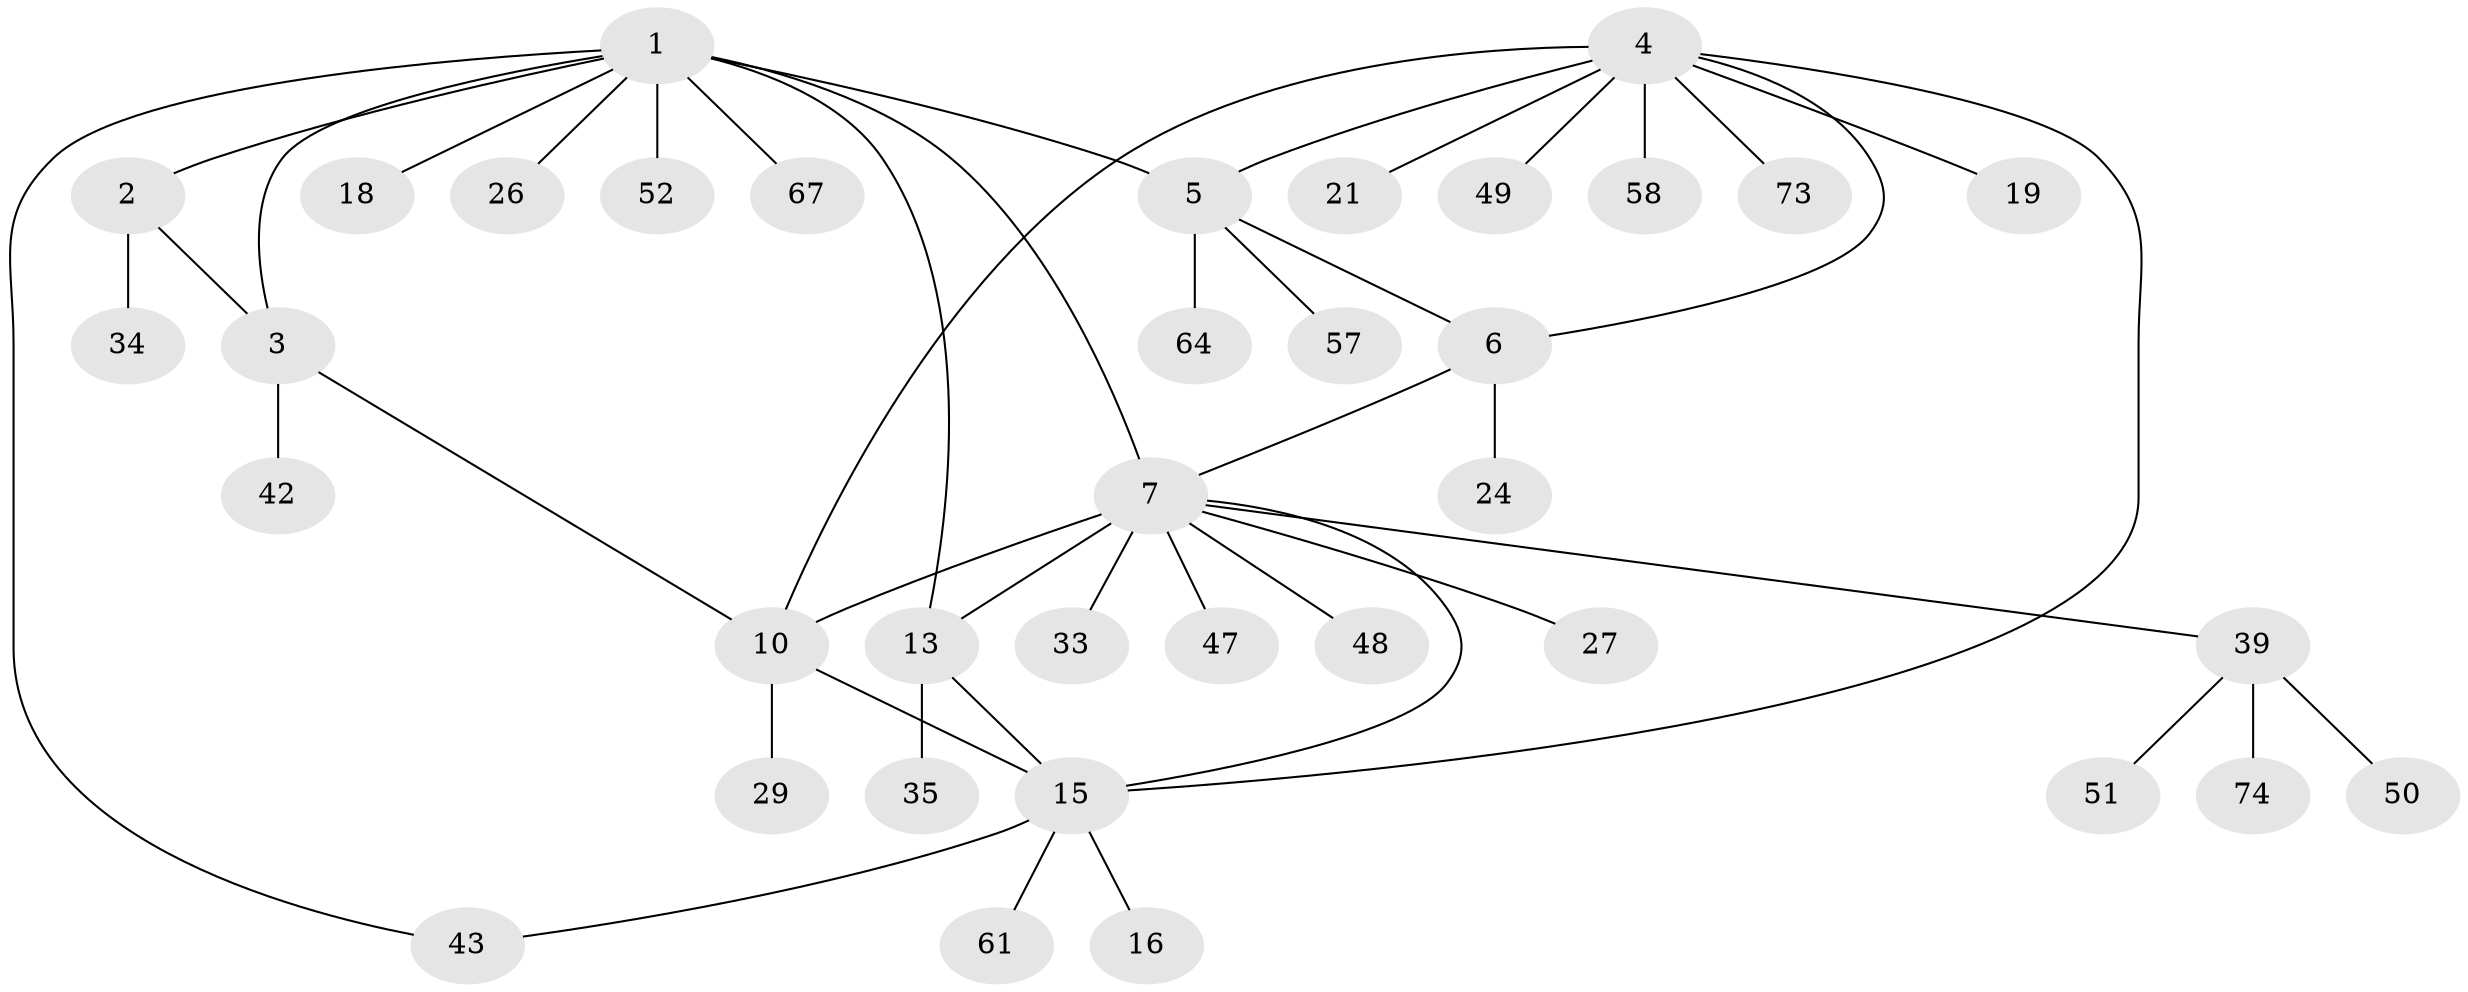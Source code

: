 // original degree distribution, {11: 0.02702702702702703, 3: 0.04054054054054054, 5: 0.05405405405405406, 7: 0.02702702702702703, 4: 0.05405405405405406, 8: 0.02702702702702703, 6: 0.02702702702702703, 1: 0.6081081081081081, 2: 0.13513513513513514}
// Generated by graph-tools (version 1.1) at 2025/15/03/09/25 04:15:58]
// undirected, 37 vertices, 46 edges
graph export_dot {
graph [start="1"]
  node [color=gray90,style=filled];
  1;
  2;
  3 [super="+37"];
  4 [super="+23+20"];
  5 [super="+17+38"];
  6;
  7 [super="+31+9+32+8+40+30"];
  10 [super="+11+41"];
  13 [super="+54+71+28+25"];
  15;
  16;
  18 [super="+44"];
  19;
  21;
  24;
  26;
  27;
  29;
  33;
  34;
  35;
  39;
  42;
  43 [super="+56+70"];
  47 [super="+66"];
  48 [super="+60"];
  49;
  50 [super="+68"];
  51;
  52 [super="+55"];
  57;
  58;
  61;
  64;
  67;
  73;
  74;
  1 -- 2;
  1 -- 3;
  1 -- 5;
  1 -- 7 [weight=2];
  1 -- 13;
  1 -- 18;
  1 -- 26;
  1 -- 43;
  1 -- 52;
  1 -- 67;
  2 -- 3;
  2 -- 34;
  3 -- 42;
  3 -- 10;
  4 -- 5;
  4 -- 6;
  4 -- 15;
  4 -- 19;
  4 -- 21;
  4 -- 49;
  4 -- 58;
  4 -- 73;
  4 -- 10;
  5 -- 6;
  5 -- 57;
  5 -- 64;
  6 -- 24;
  6 -- 7;
  7 -- 27;
  7 -- 33;
  7 -- 10 [weight=2];
  7 -- 13;
  7 -- 47;
  7 -- 48;
  7 -- 15;
  7 -- 39;
  10 -- 15;
  10 -- 29;
  13 -- 15;
  13 -- 35;
  15 -- 16;
  15 -- 43;
  15 -- 61;
  39 -- 50;
  39 -- 51;
  39 -- 74;
}

